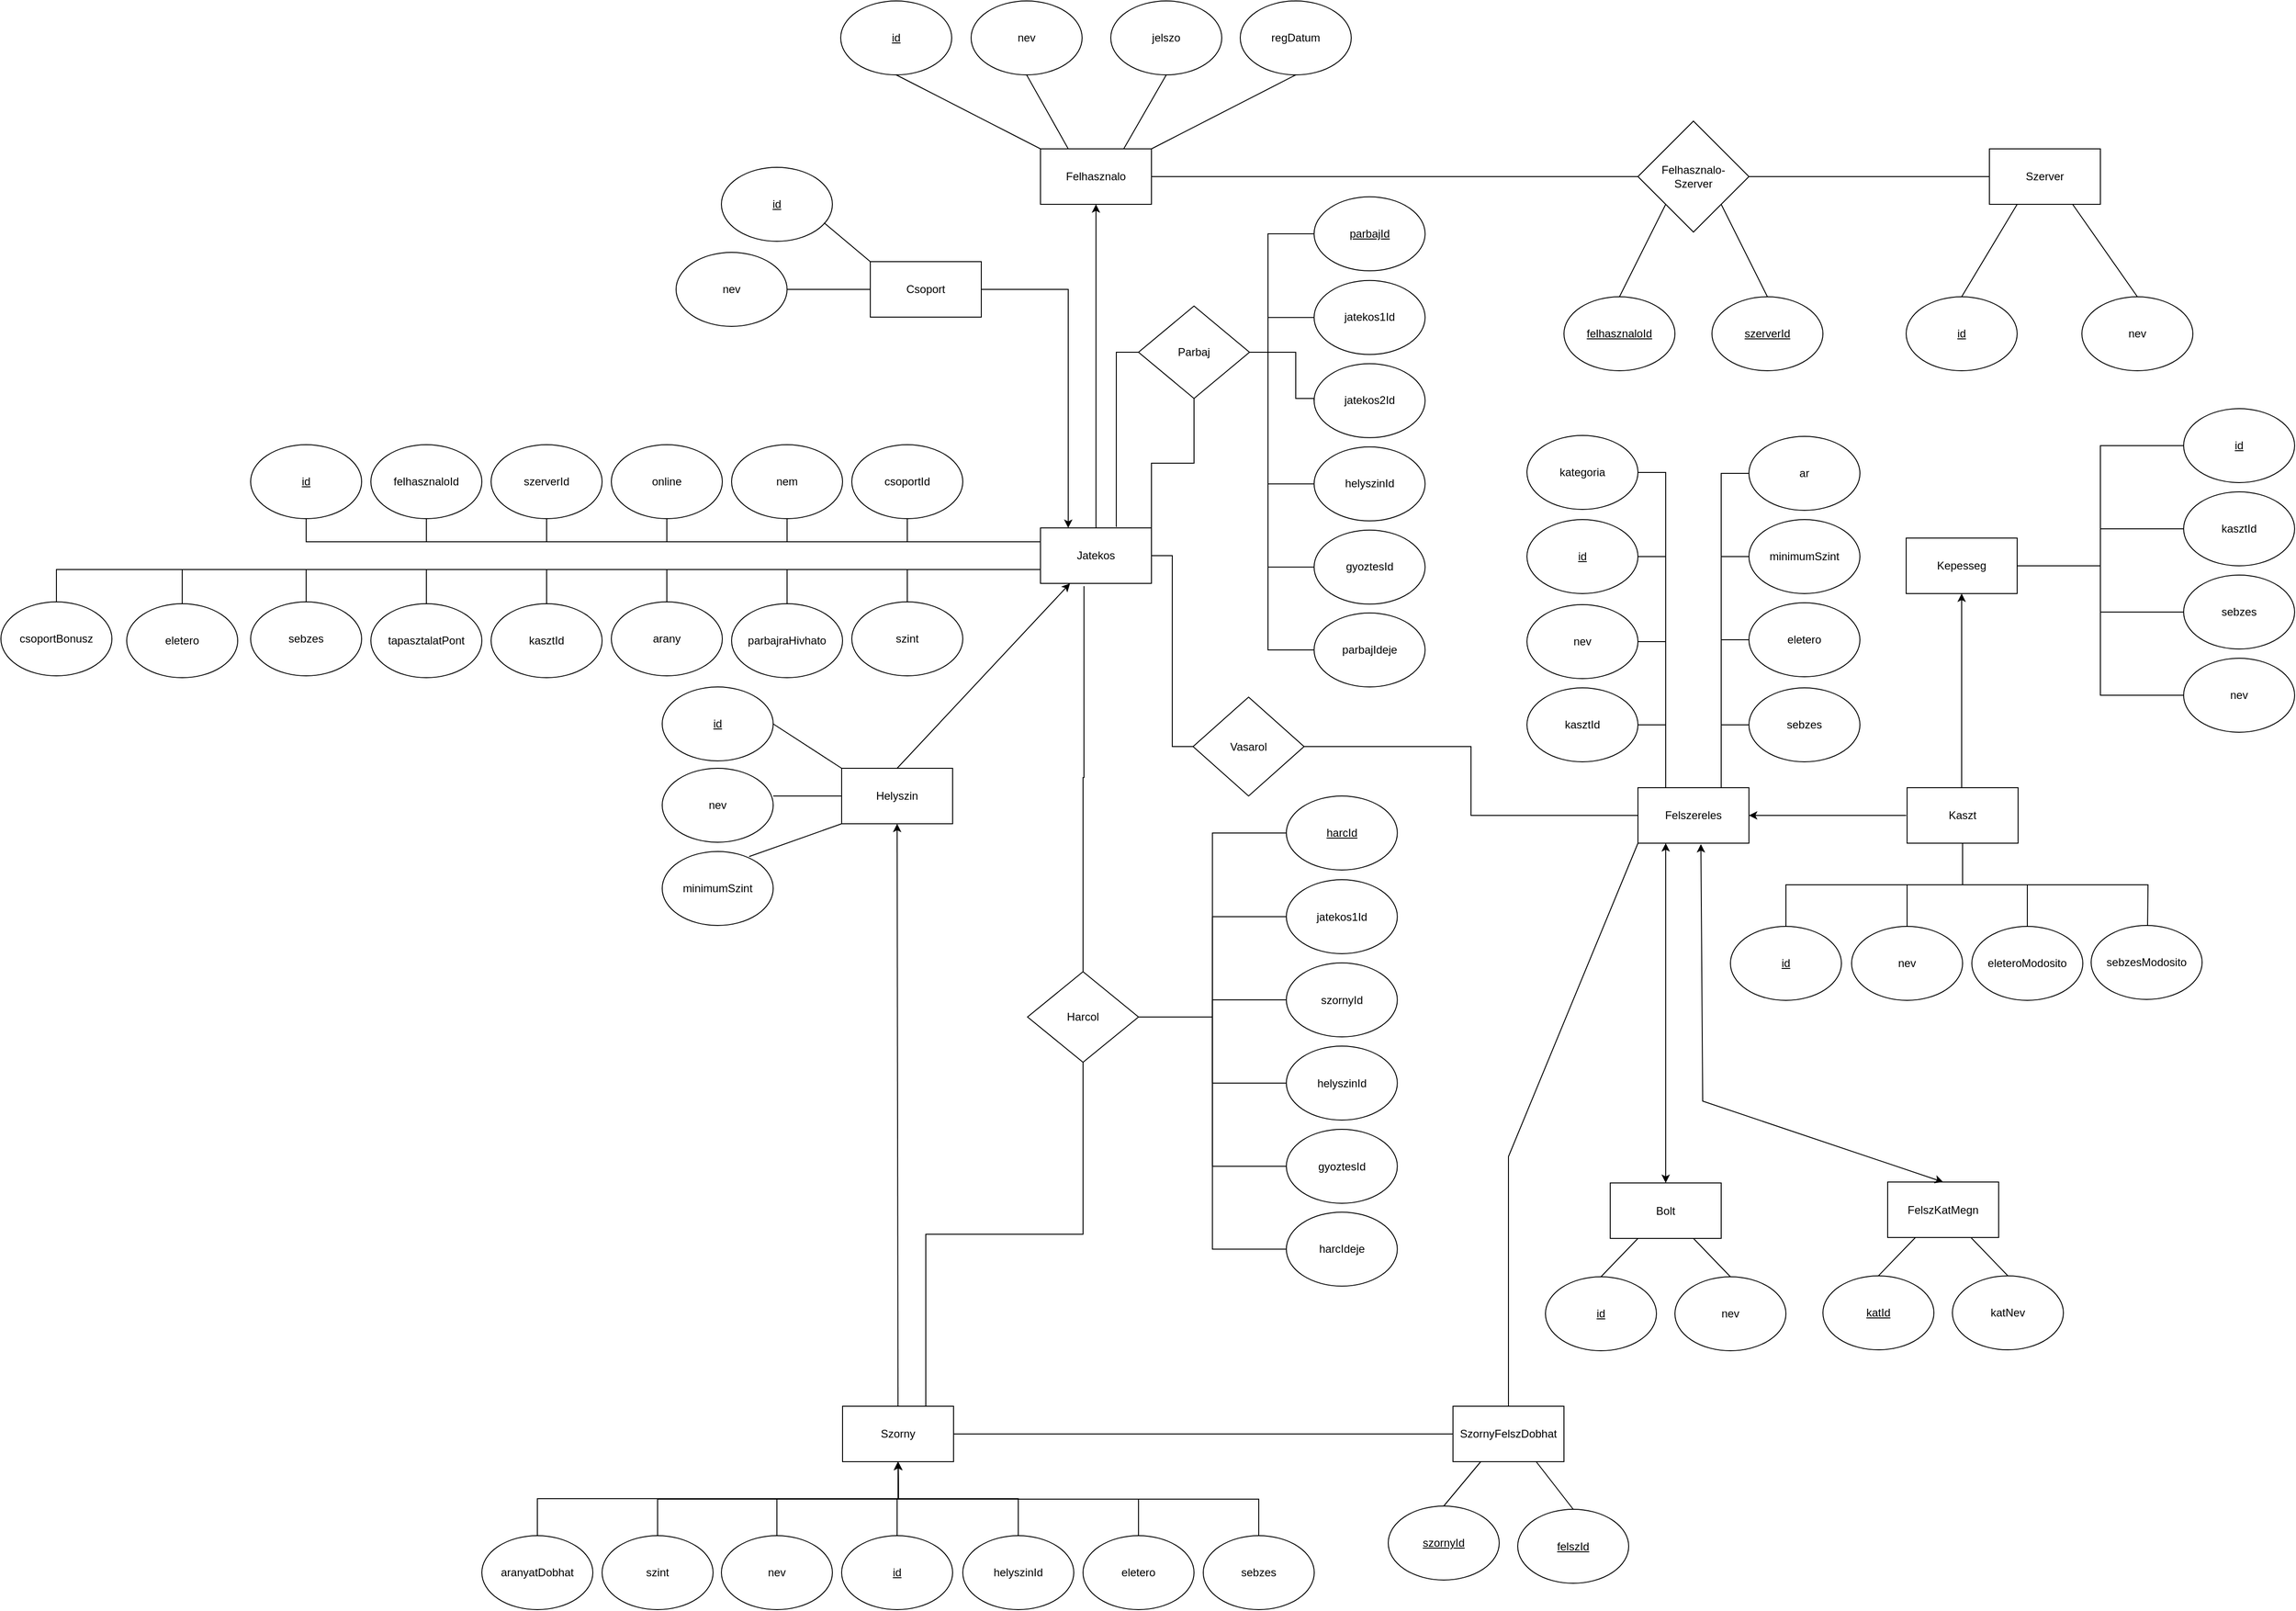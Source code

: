 <mxfile version="24.2.5" type="device">
  <diagram name="1 oldal" id="3yaUBCSGOGVVXzowlbsu">
    <mxGraphModel dx="2587" dy="820" grid="1" gridSize="10" guides="1" tooltips="1" connect="1" arrows="1" fold="1" page="1" pageScale="1" pageWidth="1169" pageHeight="1654" math="0" shadow="0">
      <root>
        <mxCell id="0" />
        <mxCell id="1" parent="0" />
        <mxCell id="d9idjgLGeZkNx8XCs1Kq-3" value="Felhasznalo" style="rounded=0;whiteSpace=wrap;html=1;" parent="1" vertex="1">
          <mxGeometry x="284" y="170" width="120" height="60" as="geometry" />
        </mxCell>
        <mxCell id="d9idjgLGeZkNx8XCs1Kq-4" value="nev" style="ellipse;whiteSpace=wrap;html=1;" parent="1" vertex="1">
          <mxGeometry x="209" y="10" width="120" height="80" as="geometry" />
        </mxCell>
        <mxCell id="d9idjgLGeZkNx8XCs1Kq-5" value="&lt;u&gt;id&lt;/u&gt;" style="ellipse;whiteSpace=wrap;html=1;" parent="1" vertex="1">
          <mxGeometry x="68" y="10" width="120" height="80" as="geometry" />
        </mxCell>
        <mxCell id="d9idjgLGeZkNx8XCs1Kq-6" value="jelszo" style="ellipse;whiteSpace=wrap;html=1;" parent="1" vertex="1">
          <mxGeometry x="360" y="10" width="120" height="80" as="geometry" />
        </mxCell>
        <mxCell id="d9idjgLGeZkNx8XCs1Kq-7" value="" style="endArrow=none;html=1;rounded=0;exitX=0.5;exitY=1;exitDx=0;exitDy=0;entryX=0;entryY=0;entryDx=0;entryDy=0;" parent="1" source="d9idjgLGeZkNx8XCs1Kq-5" target="d9idjgLGeZkNx8XCs1Kq-3" edge="1">
          <mxGeometry width="50" height="50" relative="1" as="geometry">
            <mxPoint x="250" y="530" as="sourcePoint" />
            <mxPoint x="244" y="170" as="targetPoint" />
          </mxGeometry>
        </mxCell>
        <mxCell id="d9idjgLGeZkNx8XCs1Kq-8" value="" style="endArrow=none;html=1;rounded=0;entryX=0.25;entryY=0;entryDx=0;entryDy=0;exitX=0.5;exitY=1;exitDx=0;exitDy=0;" parent="1" source="d9idjgLGeZkNx8XCs1Kq-4" target="d9idjgLGeZkNx8XCs1Kq-3" edge="1">
          <mxGeometry width="50" height="50" relative="1" as="geometry">
            <mxPoint x="300" y="620" as="sourcePoint" />
            <mxPoint x="304" y="170" as="targetPoint" />
          </mxGeometry>
        </mxCell>
        <mxCell id="d9idjgLGeZkNx8XCs1Kq-12" value="Szerver" style="rounded=0;whiteSpace=wrap;html=1;" parent="1" vertex="1">
          <mxGeometry x="1310" y="170" width="120" height="60" as="geometry" />
        </mxCell>
        <mxCell id="d9idjgLGeZkNx8XCs1Kq-13" value="&lt;u&gt;id&lt;/u&gt;" style="ellipse;whiteSpace=wrap;html=1;" parent="1" vertex="1">
          <mxGeometry x="1220" y="330" width="120" height="80" as="geometry" />
        </mxCell>
        <mxCell id="d9idjgLGeZkNx8XCs1Kq-14" value="" style="endArrow=none;html=1;rounded=0;entryX=0.25;entryY=1;entryDx=0;entryDy=0;exitX=0.5;exitY=0;exitDx=0;exitDy=0;" parent="1" source="d9idjgLGeZkNx8XCs1Kq-13" target="d9idjgLGeZkNx8XCs1Kq-12" edge="1">
          <mxGeometry width="50" height="50" relative="1" as="geometry">
            <mxPoint x="1210" y="410.0" as="sourcePoint" />
            <mxPoint x="1294" y="340" as="targetPoint" />
          </mxGeometry>
        </mxCell>
        <mxCell id="d9idjgLGeZkNx8XCs1Kq-15" value="nev" style="ellipse;whiteSpace=wrap;html=1;" parent="1" vertex="1">
          <mxGeometry x="1410" y="330" width="120" height="80" as="geometry" />
        </mxCell>
        <mxCell id="d9idjgLGeZkNx8XCs1Kq-16" value="" style="endArrow=none;html=1;rounded=0;entryX=0.75;entryY=1;entryDx=0;entryDy=0;exitX=0.5;exitY=0;exitDx=0;exitDy=0;" parent="1" source="d9idjgLGeZkNx8XCs1Kq-15" target="d9idjgLGeZkNx8XCs1Kq-12" edge="1">
          <mxGeometry width="50" height="50" relative="1" as="geometry">
            <mxPoint x="1316" y="630" as="sourcePoint" />
            <mxPoint x="1350" y="340" as="targetPoint" />
          </mxGeometry>
        </mxCell>
        <mxCell id="d9idjgLGeZkNx8XCs1Kq-18" value="Felhasznalo-&lt;br&gt;Szerver" style="rhombus;whiteSpace=wrap;html=1;" parent="1" vertex="1">
          <mxGeometry x="930" y="140" width="120" height="120" as="geometry" />
        </mxCell>
        <mxCell id="d9idjgLGeZkNx8XCs1Kq-19" value="&lt;u&gt;felhasznaloId&lt;/u&gt;" style="ellipse;whiteSpace=wrap;html=1;" parent="1" vertex="1">
          <mxGeometry x="850" y="330" width="120" height="80" as="geometry" />
        </mxCell>
        <mxCell id="d9idjgLGeZkNx8XCs1Kq-20" value="&lt;u&gt;szerverId&lt;/u&gt;" style="ellipse;whiteSpace=wrap;html=1;" parent="1" vertex="1">
          <mxGeometry x="1010" y="330" width="120" height="80" as="geometry" />
        </mxCell>
        <mxCell id="d9idjgLGeZkNx8XCs1Kq-21" value="" style="endArrow=none;html=1;rounded=0;entryX=0.5;entryY=0;entryDx=0;entryDy=0;exitX=0;exitY=1;exitDx=0;exitDy=0;" parent="1" source="d9idjgLGeZkNx8XCs1Kq-18" target="d9idjgLGeZkNx8XCs1Kq-19" edge="1">
          <mxGeometry width="50" height="50" relative="1" as="geometry">
            <mxPoint x="650" y="430" as="sourcePoint" />
            <mxPoint x="564" y="360" as="targetPoint" />
          </mxGeometry>
        </mxCell>
        <mxCell id="d9idjgLGeZkNx8XCs1Kq-22" value="" style="endArrow=none;html=1;rounded=0;entryX=1;entryY=1;entryDx=0;entryDy=0;exitX=0.5;exitY=0;exitDx=0;exitDy=0;" parent="1" source="d9idjgLGeZkNx8XCs1Kq-20" target="d9idjgLGeZkNx8XCs1Kq-18" edge="1">
          <mxGeometry width="50" height="50" relative="1" as="geometry">
            <mxPoint x="660" y="440" as="sourcePoint" />
            <mxPoint x="574" y="370" as="targetPoint" />
          </mxGeometry>
        </mxCell>
        <mxCell id="d9idjgLGeZkNx8XCs1Kq-24" value="" style="endArrow=none;html=1;rounded=0;exitX=1;exitY=0.5;exitDx=0;exitDy=0;entryX=0;entryY=0.5;entryDx=0;entryDy=0;" parent="1" source="d9idjgLGeZkNx8XCs1Kq-3" target="d9idjgLGeZkNx8XCs1Kq-18" edge="1">
          <mxGeometry width="50" height="50" relative="1" as="geometry">
            <mxPoint x="460" y="320" as="sourcePoint" />
            <mxPoint x="510" y="270" as="targetPoint" />
          </mxGeometry>
        </mxCell>
        <mxCell id="d9idjgLGeZkNx8XCs1Kq-28" value="" style="endArrow=none;html=1;rounded=0;exitX=1;exitY=0.5;exitDx=0;exitDy=0;entryX=0;entryY=0.5;entryDx=0;entryDy=0;" parent="1" source="d9idjgLGeZkNx8XCs1Kq-18" target="d9idjgLGeZkNx8XCs1Kq-12" edge="1">
          <mxGeometry width="50" height="50" relative="1" as="geometry">
            <mxPoint x="1080" y="290" as="sourcePoint" />
            <mxPoint x="1130" y="240" as="targetPoint" />
          </mxGeometry>
        </mxCell>
        <mxCell id="d9idjgLGeZkNx8XCs1Kq-34" value="" style="edgeStyle=orthogonalEdgeStyle;rounded=0;orthogonalLoop=1;jettySize=auto;html=1;entryX=0.5;entryY=1;entryDx=0;entryDy=0;" parent="1" source="d9idjgLGeZkNx8XCs1Kq-29" target="d9idjgLGeZkNx8XCs1Kq-3" edge="1">
          <mxGeometry relative="1" as="geometry">
            <mxPoint x="420" y="550" as="targetPoint" />
          </mxGeometry>
        </mxCell>
        <mxCell id="1mJTOALeoTQ1OMjtF4g4-31" style="edgeStyle=orthogonalEdgeStyle;rounded=0;orthogonalLoop=1;jettySize=auto;html=1;exitX=0;exitY=0.75;exitDx=0;exitDy=0;entryX=0.5;entryY=0;entryDx=0;entryDy=0;endArrow=none;endFill=0;" parent="1" source="d9idjgLGeZkNx8XCs1Kq-29" target="d9idjgLGeZkNx8XCs1Kq-46" edge="1">
          <mxGeometry relative="1" as="geometry" />
        </mxCell>
        <mxCell id="1mJTOALeoTQ1OMjtF4g4-32" style="edgeStyle=orthogonalEdgeStyle;rounded=0;orthogonalLoop=1;jettySize=auto;html=1;exitX=0;exitY=0.25;exitDx=0;exitDy=0;entryX=0.5;entryY=1;entryDx=0;entryDy=0;endArrow=none;endFill=0;" parent="1" source="d9idjgLGeZkNx8XCs1Kq-29" target="d9idjgLGeZkNx8XCs1Kq-42" edge="1">
          <mxGeometry relative="1" as="geometry" />
        </mxCell>
        <mxCell id="1mJTOALeoTQ1OMjtF4g4-33" style="edgeStyle=orthogonalEdgeStyle;rounded=0;orthogonalLoop=1;jettySize=auto;html=1;exitX=0;exitY=0.75;exitDx=0;exitDy=0;entryX=0.5;entryY=0;entryDx=0;entryDy=0;endArrow=none;endFill=0;" parent="1" source="d9idjgLGeZkNx8XCs1Kq-29" target="d9idjgLGeZkNx8XCs1Kq-48" edge="1">
          <mxGeometry relative="1" as="geometry" />
        </mxCell>
        <mxCell id="1mJTOALeoTQ1OMjtF4g4-34" style="edgeStyle=orthogonalEdgeStyle;rounded=0;orthogonalLoop=1;jettySize=auto;html=1;exitX=0;exitY=0.75;exitDx=0;exitDy=0;entryX=0.5;entryY=0;entryDx=0;entryDy=0;endArrow=none;endFill=0;" parent="1" source="d9idjgLGeZkNx8XCs1Kq-29" target="d9idjgLGeZkNx8XCs1Kq-55" edge="1">
          <mxGeometry relative="1" as="geometry" />
        </mxCell>
        <mxCell id="1mJTOALeoTQ1OMjtF4g4-35" style="edgeStyle=orthogonalEdgeStyle;rounded=0;orthogonalLoop=1;jettySize=auto;html=1;exitX=0;exitY=0.75;exitDx=0;exitDy=0;entryX=0.5;entryY=0;entryDx=0;entryDy=0;endArrow=none;endFill=0;" parent="1" source="d9idjgLGeZkNx8XCs1Kq-29" target="d9idjgLGeZkNx8XCs1Kq-59" edge="1">
          <mxGeometry relative="1" as="geometry" />
        </mxCell>
        <mxCell id="1mJTOALeoTQ1OMjtF4g4-36" style="edgeStyle=orthogonalEdgeStyle;rounded=0;orthogonalLoop=1;jettySize=auto;html=1;exitX=0;exitY=0.75;exitDx=0;exitDy=0;entryX=0.5;entryY=0;entryDx=0;entryDy=0;endArrow=none;endFill=0;" parent="1" source="d9idjgLGeZkNx8XCs1Kq-29" target="d9idjgLGeZkNx8XCs1Kq-44" edge="1">
          <mxGeometry relative="1" as="geometry" />
        </mxCell>
        <mxCell id="1mJTOALeoTQ1OMjtF4g4-37" style="edgeStyle=orthogonalEdgeStyle;rounded=0;orthogonalLoop=1;jettySize=auto;html=1;exitX=0;exitY=0.75;exitDx=0;exitDy=0;entryX=0.5;entryY=0;entryDx=0;entryDy=0;endArrow=none;endFill=0;" parent="1" source="d9idjgLGeZkNx8XCs1Kq-29" target="d9idjgLGeZkNx8XCs1Kq-52" edge="1">
          <mxGeometry relative="1" as="geometry" />
        </mxCell>
        <mxCell id="1mJTOALeoTQ1OMjtF4g4-38" style="edgeStyle=orthogonalEdgeStyle;rounded=0;orthogonalLoop=1;jettySize=auto;html=1;exitX=0;exitY=0.75;exitDx=0;exitDy=0;entryX=0.5;entryY=0;entryDx=0;entryDy=0;endArrow=none;endFill=0;" parent="1" source="d9idjgLGeZkNx8XCs1Kq-29" target="d9idjgLGeZkNx8XCs1Kq-50" edge="1">
          <mxGeometry relative="1" as="geometry" />
        </mxCell>
        <mxCell id="1mJTOALeoTQ1OMjtF4g4-39" style="edgeStyle=orthogonalEdgeStyle;rounded=0;orthogonalLoop=1;jettySize=auto;html=1;exitX=0;exitY=0.25;exitDx=0;exitDy=0;entryX=0.5;entryY=1;entryDx=0;entryDy=0;endArrow=none;endFill=0;" parent="1" source="d9idjgLGeZkNx8XCs1Kq-29" target="d9idjgLGeZkNx8XCs1Kq-57" edge="1">
          <mxGeometry relative="1" as="geometry" />
        </mxCell>
        <mxCell id="1mJTOALeoTQ1OMjtF4g4-40" style="edgeStyle=orthogonalEdgeStyle;rounded=0;orthogonalLoop=1;jettySize=auto;html=1;exitX=0;exitY=0.25;exitDx=0;exitDy=0;entryX=0.5;entryY=1;entryDx=0;entryDy=0;endArrow=none;endFill=0;" parent="1" source="d9idjgLGeZkNx8XCs1Kq-29" target="d9idjgLGeZkNx8XCs1Kq-61" edge="1">
          <mxGeometry relative="1" as="geometry" />
        </mxCell>
        <mxCell id="1mJTOALeoTQ1OMjtF4g4-41" style="edgeStyle=orthogonalEdgeStyle;rounded=0;orthogonalLoop=1;jettySize=auto;html=1;exitX=0;exitY=0.25;exitDx=0;exitDy=0;entryX=0.5;entryY=1;entryDx=0;entryDy=0;endArrow=none;endFill=0;" parent="1" source="d9idjgLGeZkNx8XCs1Kq-29" target="d9idjgLGeZkNx8XCs1Kq-30" edge="1">
          <mxGeometry relative="1" as="geometry" />
        </mxCell>
        <mxCell id="1mJTOALeoTQ1OMjtF4g4-42" style="edgeStyle=orthogonalEdgeStyle;rounded=0;orthogonalLoop=1;jettySize=auto;html=1;exitX=0;exitY=0.25;exitDx=0;exitDy=0;entryX=0.5;entryY=1;entryDx=0;entryDy=0;endArrow=none;endFill=0;" parent="1" source="d9idjgLGeZkNx8XCs1Kq-29" target="d9idjgLGeZkNx8XCs1Kq-31" edge="1">
          <mxGeometry relative="1" as="geometry" />
        </mxCell>
        <mxCell id="1mJTOALeoTQ1OMjtF4g4-43" style="edgeStyle=orthogonalEdgeStyle;rounded=0;orthogonalLoop=1;jettySize=auto;html=1;exitX=0;exitY=0.25;exitDx=0;exitDy=0;entryX=0.5;entryY=1;entryDx=0;entryDy=0;endArrow=none;endFill=0;" parent="1" source="d9idjgLGeZkNx8XCs1Kq-29" target="d9idjgLGeZkNx8XCs1Kq-40" edge="1">
          <mxGeometry relative="1" as="geometry" />
        </mxCell>
        <mxCell id="d9idjgLGeZkNx8XCs1Kq-29" value="Jatekos" style="rounded=0;whiteSpace=wrap;html=1;" parent="1" vertex="1">
          <mxGeometry x="284" y="580" width="120" height="60" as="geometry" />
        </mxCell>
        <mxCell id="d9idjgLGeZkNx8XCs1Kq-30" value="szerverId" style="ellipse;whiteSpace=wrap;html=1;" parent="1" vertex="1">
          <mxGeometry x="-310" y="490" width="120" height="80" as="geometry" />
        </mxCell>
        <mxCell id="d9idjgLGeZkNx8XCs1Kq-31" value="felhasznaloId" style="ellipse;whiteSpace=wrap;html=1;" parent="1" vertex="1">
          <mxGeometry x="-440" y="490" width="120" height="80" as="geometry" />
        </mxCell>
        <mxCell id="d9idjgLGeZkNx8XCs1Kq-37" value="" style="endArrow=none;html=1;rounded=0;exitX=0.75;exitY=0;exitDx=0;exitDy=0;entryX=0.5;entryY=1;entryDx=0;entryDy=0;" parent="1" source="d9idjgLGeZkNx8XCs1Kq-3" target="d9idjgLGeZkNx8XCs1Kq-6" edge="1">
          <mxGeometry width="50" height="50" relative="1" as="geometry">
            <mxPoint x="470" y="290" as="sourcePoint" />
            <mxPoint x="520" y="240" as="targetPoint" />
          </mxGeometry>
        </mxCell>
        <mxCell id="d9idjgLGeZkNx8XCs1Kq-40" value="&lt;u&gt;id&lt;/u&gt;" style="ellipse;whiteSpace=wrap;html=1;" parent="1" vertex="1">
          <mxGeometry x="-570" y="490" width="120" height="80" as="geometry" />
        </mxCell>
        <mxCell id="d9idjgLGeZkNx8XCs1Kq-42" value="nem" style="ellipse;whiteSpace=wrap;html=1;" parent="1" vertex="1">
          <mxGeometry x="-50" y="490" width="120" height="80" as="geometry" />
        </mxCell>
        <mxCell id="d9idjgLGeZkNx8XCs1Kq-44" value="kasztId" style="ellipse;whiteSpace=wrap;html=1;" parent="1" vertex="1">
          <mxGeometry x="-310" y="662" width="120" height="80" as="geometry" />
        </mxCell>
        <mxCell id="d9idjgLGeZkNx8XCs1Kq-46" value="tapasztalatPont" style="ellipse;whiteSpace=wrap;html=1;" parent="1" vertex="1">
          <mxGeometry x="-440" y="662" width="120" height="80" as="geometry" />
        </mxCell>
        <mxCell id="d9idjgLGeZkNx8XCs1Kq-48" value="szint" style="ellipse;whiteSpace=wrap;html=1;" parent="1" vertex="1">
          <mxGeometry x="80" y="660" width="120" height="80" as="geometry" />
        </mxCell>
        <mxCell id="d9idjgLGeZkNx8XCs1Kq-50" value="eletero" style="ellipse;whiteSpace=wrap;html=1;" parent="1" vertex="1">
          <mxGeometry x="-704" y="662" width="120" height="80" as="geometry" />
        </mxCell>
        <mxCell id="d9idjgLGeZkNx8XCs1Kq-52" value="sebzes" style="ellipse;whiteSpace=wrap;html=1;" parent="1" vertex="1">
          <mxGeometry x="-570" y="660" width="120" height="80" as="geometry" />
        </mxCell>
        <mxCell id="d9idjgLGeZkNx8XCs1Kq-55" value="parbajraHivhato" style="ellipse;whiteSpace=wrap;html=1;" parent="1" vertex="1">
          <mxGeometry x="-50" y="662" width="120" height="80" as="geometry" />
        </mxCell>
        <mxCell id="d9idjgLGeZkNx8XCs1Kq-57" value="csoportId" style="ellipse;whiteSpace=wrap;html=1;" parent="1" vertex="1">
          <mxGeometry x="80" y="490" width="120" height="80" as="geometry" />
        </mxCell>
        <mxCell id="d9idjgLGeZkNx8XCs1Kq-59" value="arany" style="ellipse;whiteSpace=wrap;html=1;" parent="1" vertex="1">
          <mxGeometry x="-180" y="660" width="120" height="80" as="geometry" />
        </mxCell>
        <mxCell id="d9idjgLGeZkNx8XCs1Kq-61" value="online" style="ellipse;whiteSpace=wrap;html=1;" parent="1" vertex="1">
          <mxGeometry x="-180" y="490" width="120" height="80" as="geometry" />
        </mxCell>
        <mxCell id="1mJTOALeoTQ1OMjtF4g4-19" style="edgeStyle=orthogonalEdgeStyle;rounded=0;orthogonalLoop=1;jettySize=auto;html=1;exitX=1;exitY=0.5;exitDx=0;exitDy=0;entryX=0;entryY=0.5;entryDx=0;entryDy=0;endArrow=none;endFill=0;" parent="1" source="d9idjgLGeZkNx8XCs1Kq-63" target="d9idjgLGeZkNx8XCs1Kq-64" edge="1">
          <mxGeometry relative="1" as="geometry" />
        </mxCell>
        <mxCell id="1mJTOALeoTQ1OMjtF4g4-20" style="edgeStyle=orthogonalEdgeStyle;rounded=0;orthogonalLoop=1;jettySize=auto;html=1;exitX=1;exitY=0.5;exitDx=0;exitDy=0;entryX=0;entryY=0.5;entryDx=0;entryDy=0;endArrow=none;endFill=0;" parent="1" source="d9idjgLGeZkNx8XCs1Kq-63" target="d9idjgLGeZkNx8XCs1Kq-70" edge="1">
          <mxGeometry relative="1" as="geometry" />
        </mxCell>
        <mxCell id="1mJTOALeoTQ1OMjtF4g4-21" style="edgeStyle=orthogonalEdgeStyle;rounded=0;orthogonalLoop=1;jettySize=auto;html=1;exitX=1;exitY=0.5;exitDx=0;exitDy=0;entryX=0;entryY=0.5;entryDx=0;entryDy=0;endArrow=none;endFill=0;" parent="1" source="d9idjgLGeZkNx8XCs1Kq-63" target="d9idjgLGeZkNx8XCs1Kq-68" edge="1">
          <mxGeometry relative="1" as="geometry" />
        </mxCell>
        <mxCell id="1mJTOALeoTQ1OMjtF4g4-22" style="edgeStyle=orthogonalEdgeStyle;rounded=0;orthogonalLoop=1;jettySize=auto;html=1;exitX=1;exitY=0.5;exitDx=0;exitDy=0;entryX=0;entryY=0.5;entryDx=0;entryDy=0;endArrow=none;endFill=0;" parent="1" source="d9idjgLGeZkNx8XCs1Kq-63" target="d9idjgLGeZkNx8XCs1Kq-66" edge="1">
          <mxGeometry relative="1" as="geometry" />
        </mxCell>
        <mxCell id="d9idjgLGeZkNx8XCs1Kq-63" value="Kepesseg" style="rounded=0;whiteSpace=wrap;html=1;" parent="1" vertex="1">
          <mxGeometry x="1220" y="591" width="120" height="60" as="geometry" />
        </mxCell>
        <mxCell id="d9idjgLGeZkNx8XCs1Kq-64" value="&lt;u&gt;id&lt;/u&gt;" style="ellipse;whiteSpace=wrap;html=1;" parent="1" vertex="1">
          <mxGeometry x="1520" y="451" width="120" height="80" as="geometry" />
        </mxCell>
        <mxCell id="d9idjgLGeZkNx8XCs1Kq-66" value="nev" style="ellipse;whiteSpace=wrap;html=1;" parent="1" vertex="1">
          <mxGeometry x="1520" y="721" width="120" height="80" as="geometry" />
        </mxCell>
        <mxCell id="d9idjgLGeZkNx8XCs1Kq-68" value="sebzes" style="ellipse;whiteSpace=wrap;html=1;" parent="1" vertex="1">
          <mxGeometry x="1520" y="631" width="120" height="80" as="geometry" />
        </mxCell>
        <mxCell id="d9idjgLGeZkNx8XCs1Kq-70" value="kasztId" style="ellipse;whiteSpace=wrap;html=1;" parent="1" vertex="1">
          <mxGeometry x="1520" y="541" width="120" height="80" as="geometry" />
        </mxCell>
        <mxCell id="1mJTOALeoTQ1OMjtF4g4-23" style="edgeStyle=orthogonalEdgeStyle;rounded=0;orthogonalLoop=1;jettySize=auto;html=1;exitX=0.75;exitY=0;exitDx=0;exitDy=0;entryX=0;entryY=0.5;entryDx=0;entryDy=0;endArrow=none;endFill=0;" parent="1" source="d9idjgLGeZkNx8XCs1Kq-83" target="d9idjgLGeZkNx8XCs1Kq-90" edge="1">
          <mxGeometry relative="1" as="geometry" />
        </mxCell>
        <mxCell id="1mJTOALeoTQ1OMjtF4g4-24" style="edgeStyle=orthogonalEdgeStyle;rounded=0;orthogonalLoop=1;jettySize=auto;html=1;exitX=0.75;exitY=0;exitDx=0;exitDy=0;entryX=0;entryY=0.5;entryDx=0;entryDy=0;endArrow=none;endFill=0;" parent="1" source="d9idjgLGeZkNx8XCs1Kq-83" target="d9idjgLGeZkNx8XCs1Kq-92" edge="1">
          <mxGeometry relative="1" as="geometry" />
        </mxCell>
        <mxCell id="1mJTOALeoTQ1OMjtF4g4-25" style="edgeStyle=orthogonalEdgeStyle;rounded=0;orthogonalLoop=1;jettySize=auto;html=1;exitX=0.75;exitY=0;exitDx=0;exitDy=0;entryX=0;entryY=0.5;entryDx=0;entryDy=0;endArrow=none;endFill=0;" parent="1" source="d9idjgLGeZkNx8XCs1Kq-83" target="d9idjgLGeZkNx8XCs1Kq-94" edge="1">
          <mxGeometry relative="1" as="geometry" />
        </mxCell>
        <mxCell id="1mJTOALeoTQ1OMjtF4g4-26" style="edgeStyle=orthogonalEdgeStyle;rounded=0;orthogonalLoop=1;jettySize=auto;html=1;exitX=0.75;exitY=0;exitDx=0;exitDy=0;entryX=0;entryY=0.5;entryDx=0;entryDy=0;endArrow=none;endFill=0;" parent="1" source="d9idjgLGeZkNx8XCs1Kq-83" target="d9idjgLGeZkNx8XCs1Kq-96" edge="1">
          <mxGeometry relative="1" as="geometry" />
        </mxCell>
        <mxCell id="d9idjgLGeZkNx8XCs1Kq-83" value="Felszereles" style="rounded=0;whiteSpace=wrap;html=1;" parent="1" vertex="1">
          <mxGeometry x="930" y="861" width="120" height="60" as="geometry" />
        </mxCell>
        <mxCell id="1mJTOALeoTQ1OMjtF4g4-10" style="edgeStyle=orthogonalEdgeStyle;rounded=0;orthogonalLoop=1;jettySize=auto;html=1;exitX=1;exitY=0.5;exitDx=0;exitDy=0;entryX=0.25;entryY=0;entryDx=0;entryDy=0;endArrow=none;endFill=0;" parent="1" source="d9idjgLGeZkNx8XCs1Kq-84" target="d9idjgLGeZkNx8XCs1Kq-83" edge="1">
          <mxGeometry relative="1" as="geometry" />
        </mxCell>
        <mxCell id="d9idjgLGeZkNx8XCs1Kq-84" value="&lt;u&gt;id&lt;/u&gt;" style="ellipse;whiteSpace=wrap;html=1;" parent="1" vertex="1">
          <mxGeometry x="810" y="571" width="120" height="80" as="geometry" />
        </mxCell>
        <mxCell id="1mJTOALeoTQ1OMjtF4g4-11" style="edgeStyle=orthogonalEdgeStyle;rounded=0;orthogonalLoop=1;jettySize=auto;html=1;exitX=1;exitY=0.5;exitDx=0;exitDy=0;entryX=0.25;entryY=0;entryDx=0;entryDy=0;endArrow=none;endFill=0;" parent="1" source="d9idjgLGeZkNx8XCs1Kq-86" target="d9idjgLGeZkNx8XCs1Kq-83" edge="1">
          <mxGeometry relative="1" as="geometry" />
        </mxCell>
        <mxCell id="d9idjgLGeZkNx8XCs1Kq-86" value="nev" style="ellipse;whiteSpace=wrap;html=1;" parent="1" vertex="1">
          <mxGeometry x="810" y="663" width="120" height="80" as="geometry" />
        </mxCell>
        <mxCell id="1mJTOALeoTQ1OMjtF4g4-12" style="edgeStyle=orthogonalEdgeStyle;rounded=0;orthogonalLoop=1;jettySize=auto;html=1;exitX=1;exitY=0.5;exitDx=0;exitDy=0;entryX=0.25;entryY=0;entryDx=0;entryDy=0;endArrow=none;endFill=0;" parent="1" source="d9idjgLGeZkNx8XCs1Kq-88" target="d9idjgLGeZkNx8XCs1Kq-83" edge="1">
          <mxGeometry relative="1" as="geometry" />
        </mxCell>
        <mxCell id="d9idjgLGeZkNx8XCs1Kq-88" value="kasztId" style="ellipse;whiteSpace=wrap;html=1;" parent="1" vertex="1">
          <mxGeometry x="810" y="753" width="120" height="80" as="geometry" />
        </mxCell>
        <mxCell id="d9idjgLGeZkNx8XCs1Kq-90" value="sebzes" style="ellipse;whiteSpace=wrap;html=1;" parent="1" vertex="1">
          <mxGeometry x="1050" y="753" width="120" height="80" as="geometry" />
        </mxCell>
        <mxCell id="d9idjgLGeZkNx8XCs1Kq-92" value="eletero" style="ellipse;whiteSpace=wrap;html=1;" parent="1" vertex="1">
          <mxGeometry x="1050" y="661" width="120" height="80" as="geometry" />
        </mxCell>
        <mxCell id="d9idjgLGeZkNx8XCs1Kq-94" value="minimumSzint" style="ellipse;whiteSpace=wrap;html=1;" parent="1" vertex="1">
          <mxGeometry x="1050" y="571" width="120" height="80" as="geometry" />
        </mxCell>
        <mxCell id="d9idjgLGeZkNx8XCs1Kq-96" value="ar" style="ellipse;whiteSpace=wrap;html=1;" parent="1" vertex="1">
          <mxGeometry x="1050" y="481" width="120" height="80" as="geometry" />
        </mxCell>
        <mxCell id="1mJTOALeoTQ1OMjtF4g4-2" style="edgeStyle=orthogonalEdgeStyle;rounded=0;orthogonalLoop=1;jettySize=auto;html=1;exitX=0.75;exitY=0;exitDx=0;exitDy=0;entryX=0.5;entryY=1;entryDx=0;entryDy=0;endArrow=none;endFill=0;" parent="1" source="d9idjgLGeZkNx8XCs1Kq-98" target="1mJTOALeoTQ1OMjtF4g4-1" edge="1">
          <mxGeometry relative="1" as="geometry" />
        </mxCell>
        <mxCell id="d9idjgLGeZkNx8XCs1Kq-98" value="Szorny" style="rounded=0;whiteSpace=wrap;html=1;" parent="1" vertex="1">
          <mxGeometry x="70" y="1530" width="120" height="60" as="geometry" />
        </mxCell>
        <mxCell id="1mJTOALeoTQ1OMjtF4g4-49" style="edgeStyle=orthogonalEdgeStyle;rounded=0;orthogonalLoop=1;jettySize=auto;html=1;exitX=0.5;exitY=0;exitDx=0;exitDy=0;" parent="1" source="d9idjgLGeZkNx8XCs1Kq-99" edge="1">
          <mxGeometry relative="1" as="geometry">
            <mxPoint x="130" y="1590" as="targetPoint" />
          </mxGeometry>
        </mxCell>
        <mxCell id="d9idjgLGeZkNx8XCs1Kq-99" value="&lt;u&gt;id&lt;/u&gt;" style="ellipse;whiteSpace=wrap;html=1;" parent="1" vertex="1">
          <mxGeometry x="69" y="1670" width="120" height="80" as="geometry" />
        </mxCell>
        <mxCell id="1mJTOALeoTQ1OMjtF4g4-48" style="edgeStyle=orthogonalEdgeStyle;rounded=0;orthogonalLoop=1;jettySize=auto;html=1;exitX=0.5;exitY=0;exitDx=0;exitDy=0;entryX=0.5;entryY=1;entryDx=0;entryDy=0;" parent="1" source="d9idjgLGeZkNx8XCs1Kq-101" target="d9idjgLGeZkNx8XCs1Kq-98" edge="1">
          <mxGeometry relative="1" as="geometry" />
        </mxCell>
        <mxCell id="d9idjgLGeZkNx8XCs1Kq-101" value="nev" style="ellipse;whiteSpace=wrap;html=1;" parent="1" vertex="1">
          <mxGeometry x="-61" y="1670" width="120" height="80" as="geometry" />
        </mxCell>
        <mxCell id="1mJTOALeoTQ1OMjtF4g4-51" style="edgeStyle=orthogonalEdgeStyle;rounded=0;orthogonalLoop=1;jettySize=auto;html=1;exitX=0.5;exitY=0;exitDx=0;exitDy=0;" parent="1" source="d9idjgLGeZkNx8XCs1Kq-103" edge="1">
          <mxGeometry relative="1" as="geometry">
            <mxPoint x="130" y="1590" as="targetPoint" />
          </mxGeometry>
        </mxCell>
        <mxCell id="d9idjgLGeZkNx8XCs1Kq-103" value="eletero" style="ellipse;whiteSpace=wrap;html=1;" parent="1" vertex="1">
          <mxGeometry x="330" y="1670" width="120" height="80" as="geometry" />
        </mxCell>
        <mxCell id="1mJTOALeoTQ1OMjtF4g4-52" style="edgeStyle=orthogonalEdgeStyle;rounded=0;orthogonalLoop=1;jettySize=auto;html=1;exitX=0.5;exitY=0;exitDx=0;exitDy=0;" parent="1" source="d9idjgLGeZkNx8XCs1Kq-105" edge="1">
          <mxGeometry relative="1" as="geometry">
            <mxPoint x="130" y="1590" as="targetPoint" />
          </mxGeometry>
        </mxCell>
        <mxCell id="d9idjgLGeZkNx8XCs1Kq-105" value="sebzes" style="ellipse;whiteSpace=wrap;html=1;" parent="1" vertex="1">
          <mxGeometry x="460" y="1670" width="120" height="80" as="geometry" />
        </mxCell>
        <mxCell id="1mJTOALeoTQ1OMjtF4g4-47" style="edgeStyle=orthogonalEdgeStyle;rounded=0;orthogonalLoop=1;jettySize=auto;html=1;exitX=0.5;exitY=0;exitDx=0;exitDy=0;" parent="1" source="d9idjgLGeZkNx8XCs1Kq-107" edge="1">
          <mxGeometry relative="1" as="geometry">
            <mxPoint x="130" y="1590" as="targetPoint" />
          </mxGeometry>
        </mxCell>
        <mxCell id="d9idjgLGeZkNx8XCs1Kq-107" value="szint" style="ellipse;whiteSpace=wrap;html=1;" parent="1" vertex="1">
          <mxGeometry x="-190" y="1670" width="120" height="80" as="geometry" />
        </mxCell>
        <mxCell id="1mJTOALeoTQ1OMjtF4g4-46" style="edgeStyle=orthogonalEdgeStyle;rounded=0;orthogonalLoop=1;jettySize=auto;html=1;exitX=0.5;exitY=0;exitDx=0;exitDy=0;entryX=0.5;entryY=1;entryDx=0;entryDy=0;" parent="1" source="d9idjgLGeZkNx8XCs1Kq-109" target="d9idjgLGeZkNx8XCs1Kq-98" edge="1">
          <mxGeometry relative="1" as="geometry" />
        </mxCell>
        <mxCell id="d9idjgLGeZkNx8XCs1Kq-109" value="aranyatDobhat" style="ellipse;whiteSpace=wrap;html=1;" parent="1" vertex="1">
          <mxGeometry x="-320" y="1670" width="120" height="80" as="geometry" />
        </mxCell>
        <mxCell id="1mJTOALeoTQ1OMjtF4g4-50" style="edgeStyle=orthogonalEdgeStyle;rounded=0;orthogonalLoop=1;jettySize=auto;html=1;exitX=0.5;exitY=0;exitDx=0;exitDy=0;entryX=0.5;entryY=1;entryDx=0;entryDy=0;" parent="1" source="d9idjgLGeZkNx8XCs1Kq-111" target="d9idjgLGeZkNx8XCs1Kq-98" edge="1">
          <mxGeometry relative="1" as="geometry" />
        </mxCell>
        <mxCell id="d9idjgLGeZkNx8XCs1Kq-111" value="helyszinId" style="ellipse;whiteSpace=wrap;html=1;" parent="1" vertex="1">
          <mxGeometry x="200" y="1670" width="120" height="80" as="geometry" />
        </mxCell>
        <mxCell id="d9idjgLGeZkNx8XCs1Kq-113" value="Helyszin" style="rounded=0;whiteSpace=wrap;html=1;" parent="1" vertex="1">
          <mxGeometry x="69" y="840" width="120" height="60" as="geometry" />
        </mxCell>
        <mxCell id="d9idjgLGeZkNx8XCs1Kq-114" value="&lt;u&gt;id&lt;/u&gt;" style="ellipse;whiteSpace=wrap;html=1;" parent="1" vertex="1">
          <mxGeometry x="-125" y="752" width="120" height="80" as="geometry" />
        </mxCell>
        <mxCell id="d9idjgLGeZkNx8XCs1Kq-115" value="" style="endArrow=none;html=1;rounded=0;entryX=0;entryY=0;entryDx=0;entryDy=0;exitX=1;exitY=0.5;exitDx=0;exitDy=0;" parent="1" source="d9idjgLGeZkNx8XCs1Kq-114" target="d9idjgLGeZkNx8XCs1Kq-113" edge="1">
          <mxGeometry width="50" height="50" relative="1" as="geometry">
            <mxPoint x="-131" y="1320.0" as="sourcePoint" />
            <mxPoint x="-47" y="1250" as="targetPoint" />
          </mxGeometry>
        </mxCell>
        <mxCell id="d9idjgLGeZkNx8XCs1Kq-116" value="nev" style="ellipse;whiteSpace=wrap;html=1;" parent="1" vertex="1">
          <mxGeometry x="-125" y="840" width="120" height="80" as="geometry" />
        </mxCell>
        <mxCell id="d9idjgLGeZkNx8XCs1Kq-117" value="" style="endArrow=none;html=1;rounded=0;exitX=1;exitY=0.375;exitDx=0;exitDy=0;entryX=0;entryY=0.5;entryDx=0;entryDy=0;exitPerimeter=0;" parent="1" source="d9idjgLGeZkNx8XCs1Kq-116" target="d9idjgLGeZkNx8XCs1Kq-113" edge="1">
          <mxGeometry width="50" height="50" relative="1" as="geometry">
            <mxPoint x="-25" y="1540" as="sourcePoint" />
            <mxPoint x="69" y="1190" as="targetPoint" />
          </mxGeometry>
        </mxCell>
        <mxCell id="d9idjgLGeZkNx8XCs1Kq-122" value="minimumSzint" style="ellipse;whiteSpace=wrap;html=1;" parent="1" vertex="1">
          <mxGeometry x="-125" y="930" width="120" height="80" as="geometry" />
        </mxCell>
        <mxCell id="d9idjgLGeZkNx8XCs1Kq-123" value="" style="endArrow=none;html=1;rounded=0;exitX=0.783;exitY=0.069;exitDx=0;exitDy=0;entryX=0;entryY=1;entryDx=0;entryDy=0;exitPerimeter=0;" parent="1" source="d9idjgLGeZkNx8XCs1Kq-122" target="d9idjgLGeZkNx8XCs1Kq-113" edge="1">
          <mxGeometry width="50" height="50" relative="1" as="geometry">
            <mxPoint x="964" y="1288.5" as="sourcePoint" />
            <mxPoint x="119" y="1150" as="targetPoint" />
          </mxGeometry>
        </mxCell>
        <mxCell id="1mJTOALeoTQ1OMjtF4g4-44" style="edgeStyle=orthogonalEdgeStyle;rounded=0;orthogonalLoop=1;jettySize=auto;html=1;exitX=1;exitY=0.5;exitDx=0;exitDy=0;entryX=0.25;entryY=0;entryDx=0;entryDy=0;" parent="1" source="d9idjgLGeZkNx8XCs1Kq-128" target="d9idjgLGeZkNx8XCs1Kq-29" edge="1">
          <mxGeometry relative="1" as="geometry" />
        </mxCell>
        <mxCell id="d9idjgLGeZkNx8XCs1Kq-128" value="Csoport" style="rounded=0;whiteSpace=wrap;html=1;" parent="1" vertex="1">
          <mxGeometry x="100" y="292" width="120" height="60" as="geometry" />
        </mxCell>
        <mxCell id="d9idjgLGeZkNx8XCs1Kq-129" value="&lt;u&gt;id&lt;/u&gt;" style="ellipse;whiteSpace=wrap;html=1;" parent="1" vertex="1">
          <mxGeometry x="-61" y="190" width="120" height="80" as="geometry" />
        </mxCell>
        <mxCell id="d9idjgLGeZkNx8XCs1Kq-130" value="" style="endArrow=none;html=1;rounded=0;entryX=0;entryY=0;entryDx=0;entryDy=0;" parent="1" target="d9idjgLGeZkNx8XCs1Kq-128" edge="1">
          <mxGeometry width="50" height="50" relative="1" as="geometry">
            <mxPoint x="50" y="250" as="sourcePoint" />
            <mxPoint x="3" y="532" as="targetPoint" />
          </mxGeometry>
        </mxCell>
        <mxCell id="d9idjgLGeZkNx8XCs1Kq-131" value="nev" style="ellipse;whiteSpace=wrap;html=1;" parent="1" vertex="1">
          <mxGeometry x="-110" y="282" width="120" height="80" as="geometry" />
        </mxCell>
        <mxCell id="d9idjgLGeZkNx8XCs1Kq-132" value="" style="endArrow=none;html=1;rounded=0;exitX=1;exitY=0.5;exitDx=0;exitDy=0;entryX=0;entryY=0.5;entryDx=0;entryDy=0;" parent="1" source="d9idjgLGeZkNx8XCs1Kq-131" target="d9idjgLGeZkNx8XCs1Kq-128" edge="1">
          <mxGeometry width="50" height="50" relative="1" as="geometry">
            <mxPoint x="25" y="822" as="sourcePoint" />
            <mxPoint x="119" y="472" as="targetPoint" />
          </mxGeometry>
        </mxCell>
        <mxCell id="tEglWy51DRQlFk6ylOx4-1" value="Bolt" style="rounded=0;whiteSpace=wrap;html=1;" parent="1" vertex="1">
          <mxGeometry x="900" y="1288.5" width="120" height="60" as="geometry" />
        </mxCell>
        <mxCell id="tEglWy51DRQlFk6ylOx4-2" value="&lt;u&gt;id&lt;/u&gt;" style="ellipse;whiteSpace=wrap;html=1;" parent="1" vertex="1">
          <mxGeometry x="830" y="1390" width="120" height="80" as="geometry" />
        </mxCell>
        <mxCell id="tEglWy51DRQlFk6ylOx4-3" value="" style="endArrow=none;html=1;rounded=0;entryX=0.25;entryY=1;entryDx=0;entryDy=0;exitX=0.5;exitY=0;exitDx=0;exitDy=0;" parent="1" source="tEglWy51DRQlFk6ylOx4-2" target="tEglWy51DRQlFk6ylOx4-1" edge="1">
          <mxGeometry width="50" height="50" relative="1" as="geometry">
            <mxPoint x="660" y="1495.5" as="sourcePoint" />
            <mxPoint x="744" y="1425.5" as="targetPoint" />
          </mxGeometry>
        </mxCell>
        <mxCell id="tEglWy51DRQlFk6ylOx4-4" value="nev" style="ellipse;whiteSpace=wrap;html=1;" parent="1" vertex="1">
          <mxGeometry x="970" y="1390" width="120" height="80" as="geometry" />
        </mxCell>
        <mxCell id="tEglWy51DRQlFk6ylOx4-5" value="" style="endArrow=none;html=1;rounded=0;exitX=0.5;exitY=0;exitDx=0;exitDy=0;entryX=0.75;entryY=1;entryDx=0;entryDy=0;" parent="1" source="tEglWy51DRQlFk6ylOx4-4" target="tEglWy51DRQlFk6ylOx4-1" edge="1">
          <mxGeometry width="50" height="50" relative="1" as="geometry">
            <mxPoint x="766" y="1715.5" as="sourcePoint" />
            <mxPoint x="860" y="1365.5" as="targetPoint" />
          </mxGeometry>
        </mxCell>
        <mxCell id="zrzBswJZ8jM26afDfYwO-5" value="" style="endArrow=classic;html=1;rounded=0;exitX=0.5;exitY=0;exitDx=0;exitDy=0;" parent="1" source="d9idjgLGeZkNx8XCs1Kq-113" target="d9idjgLGeZkNx8XCs1Kq-29" edge="1">
          <mxGeometry width="50" height="50" relative="1" as="geometry">
            <mxPoint x="130" y="1100" as="sourcePoint" />
            <mxPoint x="180" y="1050" as="targetPoint" />
          </mxGeometry>
        </mxCell>
        <mxCell id="zrzBswJZ8jM26afDfYwO-7" value="" style="endArrow=classic;html=1;rounded=0;" parent="1" target="d9idjgLGeZkNx8XCs1Kq-63" edge="1">
          <mxGeometry width="50" height="50" relative="1" as="geometry">
            <mxPoint x="1280" y="861" as="sourcePoint" />
            <mxPoint x="1260" y="751" as="targetPoint" />
          </mxGeometry>
        </mxCell>
        <mxCell id="zrzBswJZ8jM26afDfYwO-8" value="" style="endArrow=classic;html=1;rounded=0;entryX=0.5;entryY=1;entryDx=0;entryDy=0;" parent="1" source="d9idjgLGeZkNx8XCs1Kq-98" target="d9idjgLGeZkNx8XCs1Kq-113" edge="1">
          <mxGeometry width="50" height="50" relative="1" as="geometry">
            <mxPoint x="280" y="1290" as="sourcePoint" />
            <mxPoint x="330" y="1240" as="targetPoint" />
          </mxGeometry>
        </mxCell>
        <mxCell id="zrzBswJZ8jM26afDfYwO-9" value="" style="endArrow=classic;html=1;rounded=0;exitX=0;exitY=0.5;exitDx=0;exitDy=0;" parent="1" target="d9idjgLGeZkNx8XCs1Kq-83" edge="1">
          <mxGeometry width="50" height="50" relative="1" as="geometry">
            <mxPoint x="1220" y="891" as="sourcePoint" />
            <mxPoint x="1300" y="1201" as="targetPoint" />
          </mxGeometry>
        </mxCell>
        <mxCell id="zrzBswJZ8jM26afDfYwO-10" value="" style="endArrow=classic;startArrow=classic;html=1;rounded=0;entryX=0.5;entryY=0;entryDx=0;entryDy=0;exitX=0.25;exitY=1;exitDx=0;exitDy=0;" parent="1" source="d9idjgLGeZkNx8XCs1Kq-83" target="tEglWy51DRQlFk6ylOx4-1" edge="1">
          <mxGeometry width="50" height="50" relative="1" as="geometry">
            <mxPoint x="1100" y="1291" as="sourcePoint" />
            <mxPoint x="1150" y="1241" as="targetPoint" />
          </mxGeometry>
        </mxCell>
        <mxCell id="zrzBswJZ8jM26afDfYwO-17" style="edgeStyle=orthogonalEdgeStyle;rounded=0;orthogonalLoop=1;jettySize=auto;html=1;exitX=0.5;exitY=1;exitDx=0;exitDy=0;entryX=1;entryY=0;entryDx=0;entryDy=0;endArrow=none;endFill=0;" parent="1" source="zrzBswJZ8jM26afDfYwO-13" target="d9idjgLGeZkNx8XCs1Kq-29" edge="1">
          <mxGeometry relative="1" as="geometry" />
        </mxCell>
        <mxCell id="zrzBswJZ8jM26afDfYwO-13" value="&lt;font style=&quot;font-size: 12px;&quot;&gt;Parbaj&lt;/font&gt;" style="rhombus;whiteSpace=wrap;html=1;" parent="1" vertex="1">
          <mxGeometry x="390" y="340" width="120" height="100" as="geometry" />
        </mxCell>
        <mxCell id="zrzBswJZ8jM26afDfYwO-18" style="edgeStyle=orthogonalEdgeStyle;rounded=0;orthogonalLoop=1;jettySize=auto;html=1;exitX=0;exitY=0.5;exitDx=0;exitDy=0;entryX=0.683;entryY=-0.017;entryDx=0;entryDy=0;entryPerimeter=0;endArrow=none;endFill=0;" parent="1" source="zrzBswJZ8jM26afDfYwO-13" target="d9idjgLGeZkNx8XCs1Kq-29" edge="1">
          <mxGeometry relative="1" as="geometry" />
        </mxCell>
        <mxCell id="1mJTOALeoTQ1OMjtF4g4-1" value="Harcol" style="rhombus;whiteSpace=wrap;html=1;" parent="1" vertex="1">
          <mxGeometry x="270" y="1060" width="120" height="98" as="geometry" />
        </mxCell>
        <mxCell id="1mJTOALeoTQ1OMjtF4g4-3" style="edgeStyle=orthogonalEdgeStyle;rounded=0;orthogonalLoop=1;jettySize=auto;html=1;exitX=0.5;exitY=0;exitDx=0;exitDy=0;entryX=0.392;entryY=1.05;entryDx=0;entryDy=0;entryPerimeter=0;endArrow=none;endFill=0;" parent="1" source="1mJTOALeoTQ1OMjtF4g4-1" target="d9idjgLGeZkNx8XCs1Kq-29" edge="1">
          <mxGeometry relative="1" as="geometry" />
        </mxCell>
        <mxCell id="1mJTOALeoTQ1OMjtF4g4-14" style="edgeStyle=orthogonalEdgeStyle;rounded=0;orthogonalLoop=1;jettySize=auto;html=1;exitX=1;exitY=0.5;exitDx=0;exitDy=0;entryX=0;entryY=0.5;entryDx=0;entryDy=0;endArrow=none;endFill=0;" parent="1" source="1mJTOALeoTQ1OMjtF4g4-4" target="d9idjgLGeZkNx8XCs1Kq-83" edge="1">
          <mxGeometry relative="1" as="geometry" />
        </mxCell>
        <mxCell id="1mJTOALeoTQ1OMjtF4g4-53" style="edgeStyle=orthogonalEdgeStyle;rounded=0;orthogonalLoop=1;jettySize=auto;html=1;exitX=0;exitY=0.5;exitDx=0;exitDy=0;entryX=1;entryY=0.5;entryDx=0;entryDy=0;endArrow=none;endFill=0;" parent="1" source="1mJTOALeoTQ1OMjtF4g4-4" target="d9idjgLGeZkNx8XCs1Kq-29" edge="1">
          <mxGeometry relative="1" as="geometry" />
        </mxCell>
        <mxCell id="1mJTOALeoTQ1OMjtF4g4-4" value="Vasarol" style="rhombus;whiteSpace=wrap;html=1;" parent="1" vertex="1">
          <mxGeometry x="449" y="763" width="120" height="107" as="geometry" />
        </mxCell>
        <mxCell id="6lRkWIZP2LR_xqNIW5vM-22" style="edgeStyle=orthogonalEdgeStyle;rounded=0;orthogonalLoop=1;jettySize=auto;html=1;entryX=0;entryY=0.5;entryDx=0;entryDy=0;endArrow=none;endFill=0;exitX=1;exitY=0.5;exitDx=0;exitDy=0;" parent="1" source="1mJTOALeoTQ1OMjtF4g4-1" target="6lRkWIZP2LR_xqNIW5vM-26" edge="1">
          <mxGeometry relative="1" as="geometry">
            <mxPoint x="390.84" y="1130.5" as="sourcePoint" />
          </mxGeometry>
        </mxCell>
        <mxCell id="6lRkWIZP2LR_xqNIW5vM-23" style="edgeStyle=orthogonalEdgeStyle;rounded=0;orthogonalLoop=1;jettySize=auto;html=1;entryX=0;entryY=0.5;entryDx=0;entryDy=0;endArrow=none;endFill=0;exitX=1;exitY=0.5;exitDx=0;exitDy=0;" parent="1" source="1mJTOALeoTQ1OMjtF4g4-1" target="6lRkWIZP2LR_xqNIW5vM-29" edge="1">
          <mxGeometry relative="1" as="geometry">
            <mxPoint x="390.84" y="1129.814" as="sourcePoint" />
          </mxGeometry>
        </mxCell>
        <mxCell id="6lRkWIZP2LR_xqNIW5vM-24" style="edgeStyle=orthogonalEdgeStyle;rounded=0;orthogonalLoop=1;jettySize=auto;html=1;entryX=0;entryY=0.5;entryDx=0;entryDy=0;endArrow=none;endFill=0;exitX=1;exitY=0.5;exitDx=0;exitDy=0;" parent="1" source="1mJTOALeoTQ1OMjtF4g4-1" target="6lRkWIZP2LR_xqNIW5vM-28" edge="1">
          <mxGeometry relative="1" as="geometry">
            <mxPoint x="392.76" y="1130.892" as="sourcePoint" />
          </mxGeometry>
        </mxCell>
        <mxCell id="6lRkWIZP2LR_xqNIW5vM-25" style="edgeStyle=orthogonalEdgeStyle;rounded=0;orthogonalLoop=1;jettySize=auto;html=1;entryX=0;entryY=0.5;entryDx=0;entryDy=0;endArrow=none;endFill=0;exitX=1;exitY=0.5;exitDx=0;exitDy=0;" parent="1" source="1mJTOALeoTQ1OMjtF4g4-1" target="6lRkWIZP2LR_xqNIW5vM-27" edge="1">
          <mxGeometry relative="1" as="geometry">
            <mxPoint x="390.0" y="1130.892" as="sourcePoint" />
          </mxGeometry>
        </mxCell>
        <mxCell id="6lRkWIZP2LR_xqNIW5vM-26" value="jatekos1Id" style="ellipse;whiteSpace=wrap;html=1;" parent="1" vertex="1">
          <mxGeometry x="549.84" y="960.5" width="120" height="80" as="geometry" />
        </mxCell>
        <mxCell id="6lRkWIZP2LR_xqNIW5vM-27" value="gyoztesId" style="ellipse;whiteSpace=wrap;html=1;" parent="1" vertex="1">
          <mxGeometry x="549.84" y="1230.5" width="120" height="80" as="geometry" />
        </mxCell>
        <mxCell id="6lRkWIZP2LR_xqNIW5vM-28" value="helyszinId" style="ellipse;whiteSpace=wrap;html=1;" parent="1" vertex="1">
          <mxGeometry x="549.84" y="1140.5" width="120" height="80" as="geometry" />
        </mxCell>
        <mxCell id="6lRkWIZP2LR_xqNIW5vM-29" value="szornyId" style="ellipse;whiteSpace=wrap;html=1;" parent="1" vertex="1">
          <mxGeometry x="549.84" y="1050.5" width="120" height="80" as="geometry" />
        </mxCell>
        <mxCell id="6lRkWIZP2LR_xqNIW5vM-30" style="edgeStyle=orthogonalEdgeStyle;rounded=0;orthogonalLoop=1;jettySize=auto;html=1;entryX=0;entryY=0.5;entryDx=0;entryDy=0;endArrow=none;endFill=0;exitX=1;exitY=0.5;exitDx=0;exitDy=0;" parent="1" source="1mJTOALeoTQ1OMjtF4g4-1" target="6lRkWIZP2LR_xqNIW5vM-31" edge="1">
          <mxGeometry relative="1" as="geometry">
            <mxPoint x="390" y="1131" as="sourcePoint" />
          </mxGeometry>
        </mxCell>
        <mxCell id="6lRkWIZP2LR_xqNIW5vM-31" value="harcIdeje" style="ellipse;whiteSpace=wrap;html=1;" parent="1" vertex="1">
          <mxGeometry x="549.84" y="1320.11" width="120" height="80" as="geometry" />
        </mxCell>
        <mxCell id="6lRkWIZP2LR_xqNIW5vM-32" style="edgeStyle=orthogonalEdgeStyle;rounded=0;orthogonalLoop=1;jettySize=auto;html=1;entryX=0;entryY=0.5;entryDx=0;entryDy=0;endArrow=none;endFill=0;exitX=1;exitY=0.5;exitDx=0;exitDy=0;" parent="1" source="1mJTOALeoTQ1OMjtF4g4-1" target="6lRkWIZP2LR_xqNIW5vM-33" edge="1">
          <mxGeometry relative="1" as="geometry">
            <mxPoint x="390" y="1131" as="sourcePoint" />
          </mxGeometry>
        </mxCell>
        <mxCell id="6lRkWIZP2LR_xqNIW5vM-33" value="harcId" style="ellipse;whiteSpace=wrap;html=1;fontStyle=4" parent="1" vertex="1">
          <mxGeometry x="549.84" y="870" width="120" height="80" as="geometry" />
        </mxCell>
        <mxCell id="6lRkWIZP2LR_xqNIW5vM-71" style="edgeStyle=orthogonalEdgeStyle;rounded=0;orthogonalLoop=1;jettySize=auto;html=1;entryX=0;entryY=0.5;entryDx=0;entryDy=0;endArrow=none;endFill=0;exitX=1;exitY=0.5;exitDx=0;exitDy=0;" parent="1" source="zrzBswJZ8jM26afDfYwO-13" target="6lRkWIZP2LR_xqNIW5vM-75" edge="1">
          <mxGeometry relative="1" as="geometry">
            <mxPoint x="420" y="460.89" as="sourcePoint" />
            <Array as="points">
              <mxPoint x="530" y="390" />
              <mxPoint x="530" y="352" />
            </Array>
          </mxGeometry>
        </mxCell>
        <mxCell id="6lRkWIZP2LR_xqNIW5vM-73" style="edgeStyle=orthogonalEdgeStyle;rounded=0;orthogonalLoop=1;jettySize=auto;html=1;entryX=0;entryY=0.5;entryDx=0;entryDy=0;endArrow=none;endFill=0;exitX=1;exitY=0.5;exitDx=0;exitDy=0;" parent="1" source="zrzBswJZ8jM26afDfYwO-13" target="6lRkWIZP2LR_xqNIW5vM-77" edge="1">
          <mxGeometry relative="1" as="geometry">
            <mxPoint x="420" y="460.89" as="sourcePoint" />
            <Array as="points">
              <mxPoint x="530" y="390" />
              <mxPoint x="530" y="532" />
            </Array>
          </mxGeometry>
        </mxCell>
        <mxCell id="6lRkWIZP2LR_xqNIW5vM-74" style="edgeStyle=orthogonalEdgeStyle;rounded=0;orthogonalLoop=1;jettySize=auto;html=1;entryX=0;entryY=0.5;entryDx=0;entryDy=0;endArrow=none;endFill=0;exitX=1;exitY=0.5;exitDx=0;exitDy=0;" parent="1" source="zrzBswJZ8jM26afDfYwO-13" target="6lRkWIZP2LR_xqNIW5vM-76" edge="1">
          <mxGeometry relative="1" as="geometry">
            <mxPoint x="420" y="460.89" as="sourcePoint" />
            <Array as="points">
              <mxPoint x="530" y="390" />
              <mxPoint x="530" y="622" />
            </Array>
          </mxGeometry>
        </mxCell>
        <mxCell id="6lRkWIZP2LR_xqNIW5vM-75" value="jatekos1Id" style="ellipse;whiteSpace=wrap;html=1;" parent="1" vertex="1">
          <mxGeometry x="579.84" y="312.39" width="120" height="80" as="geometry" />
        </mxCell>
        <mxCell id="6lRkWIZP2LR_xqNIW5vM-76" value="gyoztesId" style="ellipse;whiteSpace=wrap;html=1;" parent="1" vertex="1">
          <mxGeometry x="579.84" y="582.39" width="120" height="80" as="geometry" />
        </mxCell>
        <mxCell id="6lRkWIZP2LR_xqNIW5vM-77" value="helyszinId" style="ellipse;whiteSpace=wrap;html=1;" parent="1" vertex="1">
          <mxGeometry x="579.84" y="492.39" width="120" height="80" as="geometry" />
        </mxCell>
        <mxCell id="6lRkWIZP2LR_xqNIW5vM-78" value="jatekos2Id" style="ellipse;whiteSpace=wrap;html=1;" parent="1" vertex="1">
          <mxGeometry x="579.84" y="402.39" width="120" height="80" as="geometry" />
        </mxCell>
        <mxCell id="6lRkWIZP2LR_xqNIW5vM-79" style="edgeStyle=orthogonalEdgeStyle;rounded=0;orthogonalLoop=1;jettySize=auto;html=1;entryX=0;entryY=0.5;entryDx=0;entryDy=0;endArrow=none;endFill=0;exitX=1;exitY=0.5;exitDx=0;exitDy=0;" parent="1" source="zrzBswJZ8jM26afDfYwO-13" target="6lRkWIZP2LR_xqNIW5vM-80" edge="1">
          <mxGeometry relative="1" as="geometry">
            <mxPoint x="420" y="460.89" as="sourcePoint" />
            <Array as="points">
              <mxPoint x="530" y="390" />
              <mxPoint x="530" y="712" />
            </Array>
          </mxGeometry>
        </mxCell>
        <mxCell id="6lRkWIZP2LR_xqNIW5vM-80" value="parbajIdeje" style="ellipse;whiteSpace=wrap;html=1;" parent="1" vertex="1">
          <mxGeometry x="579.84" y="672.0" width="120" height="80" as="geometry" />
        </mxCell>
        <mxCell id="6lRkWIZP2LR_xqNIW5vM-81" style="edgeStyle=orthogonalEdgeStyle;rounded=0;orthogonalLoop=1;jettySize=auto;html=1;entryX=0;entryY=0.5;entryDx=0;entryDy=0;endArrow=none;endFill=0;" parent="1" target="6lRkWIZP2LR_xqNIW5vM-82" edge="1">
          <mxGeometry relative="1" as="geometry">
            <mxPoint x="510" y="390" as="sourcePoint" />
            <Array as="points">
              <mxPoint x="530" y="390" />
              <mxPoint x="530" y="262" />
            </Array>
          </mxGeometry>
        </mxCell>
        <mxCell id="6lRkWIZP2LR_xqNIW5vM-82" value="parbajId" style="ellipse;whiteSpace=wrap;html=1;fontStyle=4" parent="1" vertex="1">
          <mxGeometry x="579.84" y="221.89" width="120" height="80" as="geometry" />
        </mxCell>
        <mxCell id="6lRkWIZP2LR_xqNIW5vM-83" style="edgeStyle=orthogonalEdgeStyle;rounded=0;orthogonalLoop=1;jettySize=auto;html=1;entryX=0;entryY=0.5;entryDx=0;entryDy=0;endArrow=none;endFill=0;" parent="1" target="6lRkWIZP2LR_xqNIW5vM-78" edge="1">
          <mxGeometry relative="1" as="geometry">
            <mxPoint x="510" y="390" as="sourcePoint" />
            <mxPoint x="590" y="362" as="targetPoint" />
            <Array as="points">
              <mxPoint x="560" y="390" />
              <mxPoint x="560" y="440" />
              <mxPoint x="580" y="440" />
            </Array>
          </mxGeometry>
        </mxCell>
        <mxCell id="6lRkWIZP2LR_xqNIW5vM-84" value="regDatum" style="ellipse;whiteSpace=wrap;html=1;" parent="1" vertex="1">
          <mxGeometry x="500" y="10" width="120" height="80" as="geometry" />
        </mxCell>
        <mxCell id="6lRkWIZP2LR_xqNIW5vM-85" value="" style="endArrow=none;html=1;rounded=0;exitX=0.5;exitY=1;exitDx=0;exitDy=0;entryX=1;entryY=0;entryDx=0;entryDy=0;" parent="1" source="6lRkWIZP2LR_xqNIW5vM-84" target="d9idjgLGeZkNx8XCs1Kq-3" edge="1">
          <mxGeometry width="50" height="50" relative="1" as="geometry">
            <mxPoint x="665.84" y="520" as="sourcePoint" />
            <mxPoint x="699.84" y="160" as="targetPoint" />
          </mxGeometry>
        </mxCell>
        <mxCell id="fZHTzpQAPgce9dFF0bWE-1" style="edgeStyle=orthogonalEdgeStyle;rounded=0;orthogonalLoop=1;jettySize=auto;html=1;exitX=0.5;exitY=1;exitDx=0;exitDy=0;entryX=0.5;entryY=0;entryDx=0;entryDy=0;endArrow=none;endFill=0;" parent="1" source="fZHTzpQAPgce9dFF0bWE-5" target="fZHTzpQAPgce9dFF0bWE-6" edge="1">
          <mxGeometry relative="1" as="geometry" />
        </mxCell>
        <mxCell id="fZHTzpQAPgce9dFF0bWE-2" style="edgeStyle=orthogonalEdgeStyle;rounded=0;orthogonalLoop=1;jettySize=auto;html=1;exitX=0.5;exitY=1;exitDx=0;exitDy=0;entryX=0.5;entryY=0;entryDx=0;entryDy=0;endArrow=none;endFill=0;" parent="1" source="fZHTzpQAPgce9dFF0bWE-5" target="fZHTzpQAPgce9dFF0bWE-7" edge="1">
          <mxGeometry relative="1" as="geometry" />
        </mxCell>
        <mxCell id="fZHTzpQAPgce9dFF0bWE-3" style="edgeStyle=orthogonalEdgeStyle;rounded=0;orthogonalLoop=1;jettySize=auto;html=1;exitX=0.5;exitY=1;exitDx=0;exitDy=0;entryX=0.5;entryY=0;entryDx=0;entryDy=0;endArrow=none;endFill=0;" parent="1" source="fZHTzpQAPgce9dFF0bWE-5" target="fZHTzpQAPgce9dFF0bWE-8" edge="1">
          <mxGeometry relative="1" as="geometry" />
        </mxCell>
        <mxCell id="fZHTzpQAPgce9dFF0bWE-4" style="edgeStyle=orthogonalEdgeStyle;rounded=0;orthogonalLoop=1;jettySize=auto;html=1;exitX=0.5;exitY=1;exitDx=0;exitDy=0;entryX=0.5;entryY=0;entryDx=0;entryDy=0;endArrow=none;endFill=0;" parent="1" source="fZHTzpQAPgce9dFF0bWE-5" edge="1">
          <mxGeometry relative="1" as="geometry">
            <mxPoint x="1481" y="1011" as="targetPoint" />
          </mxGeometry>
        </mxCell>
        <mxCell id="fZHTzpQAPgce9dFF0bWE-5" value="Kaszt" style="rounded=0;whiteSpace=wrap;html=1;" parent="1" vertex="1">
          <mxGeometry x="1221" y="861" width="120" height="60" as="geometry" />
        </mxCell>
        <mxCell id="fZHTzpQAPgce9dFF0bWE-6" value="&lt;u&gt;id&lt;/u&gt;" style="ellipse;whiteSpace=wrap;html=1;" parent="1" vertex="1">
          <mxGeometry x="1030" y="1011" width="120" height="80" as="geometry" />
        </mxCell>
        <mxCell id="fZHTzpQAPgce9dFF0bWE-7" value="nev" style="ellipse;whiteSpace=wrap;html=1;" parent="1" vertex="1">
          <mxGeometry x="1161" y="1011" width="120" height="80" as="geometry" />
        </mxCell>
        <mxCell id="fZHTzpQAPgce9dFF0bWE-8" value="eleteroModosito" style="ellipse;whiteSpace=wrap;html=1;" parent="1" vertex="1">
          <mxGeometry x="1291" y="1011" width="120" height="80" as="geometry" />
        </mxCell>
        <mxCell id="fZHTzpQAPgce9dFF0bWE-9" value="sebzesModosito" style="ellipse;whiteSpace=wrap;html=1;" parent="1" vertex="1">
          <mxGeometry x="1420" y="1010" width="120" height="80" as="geometry" />
        </mxCell>
        <mxCell id="mJmSnpDhvVnehuKBFUUz-1" style="edgeStyle=orthogonalEdgeStyle;rounded=0;orthogonalLoop=1;jettySize=auto;html=1;exitX=0;exitY=0.75;exitDx=0;exitDy=0;entryX=0.5;entryY=0;entryDx=0;entryDy=0;endArrow=none;endFill=0;" parent="1" source="d9idjgLGeZkNx8XCs1Kq-29" target="mJmSnpDhvVnehuKBFUUz-2" edge="1">
          <mxGeometry relative="1" as="geometry">
            <mxPoint x="148" y="623" as="sourcePoint" />
          </mxGeometry>
        </mxCell>
        <mxCell id="mJmSnpDhvVnehuKBFUUz-2" value="csoportBonusz" style="ellipse;whiteSpace=wrap;html=1;" parent="1" vertex="1">
          <mxGeometry x="-840" y="660" width="120" height="80" as="geometry" />
        </mxCell>
        <mxCell id="CvW5iFmw_22QN7r7Fk7P-2" value="kategoria" style="ellipse;whiteSpace=wrap;html=1;" parent="1" vertex="1">
          <mxGeometry x="810" y="480" width="120" height="80" as="geometry" />
        </mxCell>
        <mxCell id="CvW5iFmw_22QN7r7Fk7P-3" style="edgeStyle=orthogonalEdgeStyle;rounded=0;orthogonalLoop=1;jettySize=auto;html=1;exitX=0.25;exitY=0;exitDx=0;exitDy=0;entryX=1;entryY=0.5;entryDx=0;entryDy=0;endArrow=none;endFill=0;" parent="1" source="d9idjgLGeZkNx8XCs1Kq-83" target="CvW5iFmw_22QN7r7Fk7P-2" edge="1">
          <mxGeometry relative="1" as="geometry">
            <mxPoint x="944.75" y="800" as="sourcePoint" />
            <mxPoint x="974.75" y="460" as="targetPoint" />
            <Array as="points">
              <mxPoint x="960" y="520" />
            </Array>
          </mxGeometry>
        </mxCell>
        <mxCell id="ASd1OI1z6YzMuxutC71I-1" value="FelszKatMegn" style="rounded=0;whiteSpace=wrap;html=1;" parent="1" vertex="1">
          <mxGeometry x="1200" y="1287.5" width="120" height="60" as="geometry" />
        </mxCell>
        <mxCell id="ASd1OI1z6YzMuxutC71I-2" value="katId" style="ellipse;whiteSpace=wrap;html=1;fontStyle=4" parent="1" vertex="1">
          <mxGeometry x="1130" y="1389" width="120" height="80" as="geometry" />
        </mxCell>
        <mxCell id="ASd1OI1z6YzMuxutC71I-3" value="" style="endArrow=none;html=1;rounded=0;entryX=0.25;entryY=1;entryDx=0;entryDy=0;exitX=0.5;exitY=0;exitDx=0;exitDy=0;" parent="1" source="ASd1OI1z6YzMuxutC71I-2" target="ASd1OI1z6YzMuxutC71I-1" edge="1">
          <mxGeometry width="50" height="50" relative="1" as="geometry">
            <mxPoint x="960" y="1494.5" as="sourcePoint" />
            <mxPoint x="1044" y="1424.5" as="targetPoint" />
          </mxGeometry>
        </mxCell>
        <mxCell id="ASd1OI1z6YzMuxutC71I-4" value="katNev" style="ellipse;whiteSpace=wrap;html=1;" parent="1" vertex="1">
          <mxGeometry x="1270" y="1389" width="120" height="80" as="geometry" />
        </mxCell>
        <mxCell id="ASd1OI1z6YzMuxutC71I-5" value="" style="endArrow=none;html=1;rounded=0;exitX=0.5;exitY=0;exitDx=0;exitDy=0;entryX=0.75;entryY=1;entryDx=0;entryDy=0;" parent="1" source="ASd1OI1z6YzMuxutC71I-4" target="ASd1OI1z6YzMuxutC71I-1" edge="1">
          <mxGeometry width="50" height="50" relative="1" as="geometry">
            <mxPoint x="1066" y="1714.5" as="sourcePoint" />
            <mxPoint x="1160" y="1364.5" as="targetPoint" />
          </mxGeometry>
        </mxCell>
        <mxCell id="ASd1OI1z6YzMuxutC71I-6" value="" style="endArrow=classic;startArrow=classic;html=1;rounded=0;entryX=0.5;entryY=0;entryDx=0;entryDy=0;exitX=0.567;exitY=1.017;exitDx=0;exitDy=0;exitPerimeter=0;" parent="1" source="d9idjgLGeZkNx8XCs1Kq-83" target="ASd1OI1z6YzMuxutC71I-1" edge="1">
          <mxGeometry width="50" height="50" relative="1" as="geometry">
            <mxPoint x="1260" y="920" as="sourcePoint" />
            <mxPoint x="1450" y="1240" as="targetPoint" />
            <Array as="points">
              <mxPoint x="1000" y="1200" />
            </Array>
          </mxGeometry>
        </mxCell>
        <mxCell id="ASd1OI1z6YzMuxutC71I-7" value="SzornyFelszDobhat" style="rounded=0;whiteSpace=wrap;html=1;" parent="1" vertex="1">
          <mxGeometry x="730" y="1530" width="120" height="60" as="geometry" />
        </mxCell>
        <mxCell id="ASd1OI1z6YzMuxutC71I-8" value="szornyId" style="ellipse;whiteSpace=wrap;html=1;fontStyle=4" parent="1" vertex="1">
          <mxGeometry x="660" y="1638" width="120" height="80" as="geometry" />
        </mxCell>
        <mxCell id="ASd1OI1z6YzMuxutC71I-9" value="" style="endArrow=none;html=1;rounded=0;entryX=0.25;entryY=1;entryDx=0;entryDy=0;exitX=0.5;exitY=0;exitDx=0;exitDy=0;" parent="1" source="ASd1OI1z6YzMuxutC71I-8" target="ASd1OI1z6YzMuxutC71I-7" edge="1">
          <mxGeometry width="50" height="50" relative="1" as="geometry">
            <mxPoint x="490" y="1747.0" as="sourcePoint" />
            <mxPoint x="574" y="1677" as="targetPoint" />
          </mxGeometry>
        </mxCell>
        <mxCell id="ASd1OI1z6YzMuxutC71I-10" value="felszId" style="ellipse;whiteSpace=wrap;html=1;fontStyle=4" parent="1" vertex="1">
          <mxGeometry x="800" y="1641.5" width="120" height="80" as="geometry" />
        </mxCell>
        <mxCell id="ASd1OI1z6YzMuxutC71I-11" value="" style="endArrow=none;html=1;rounded=0;exitX=0.5;exitY=0;exitDx=0;exitDy=0;entryX=0.75;entryY=1;entryDx=0;entryDy=0;" parent="1" source="ASd1OI1z6YzMuxutC71I-10" target="ASd1OI1z6YzMuxutC71I-7" edge="1">
          <mxGeometry width="50" height="50" relative="1" as="geometry">
            <mxPoint x="596" y="1967" as="sourcePoint" />
            <mxPoint x="690" y="1617" as="targetPoint" />
          </mxGeometry>
        </mxCell>
        <mxCell id="ASd1OI1z6YzMuxutC71I-15" value="" style="endArrow=none;html=1;rounded=0;entryX=1;entryY=0.5;entryDx=0;entryDy=0;exitX=0;exitY=0.5;exitDx=0;exitDy=0;" parent="1" source="ASd1OI1z6YzMuxutC71I-7" target="d9idjgLGeZkNx8XCs1Kq-98" edge="1">
          <mxGeometry width="50" height="50" relative="1" as="geometry">
            <mxPoint x="680" y="1550" as="sourcePoint" />
            <mxPoint x="730" y="1500" as="targetPoint" />
          </mxGeometry>
        </mxCell>
        <mxCell id="ASd1OI1z6YzMuxutC71I-16" value="" style="endArrow=none;html=1;rounded=0;entryX=0;entryY=1;entryDx=0;entryDy=0;exitX=0.5;exitY=0;exitDx=0;exitDy=0;" parent="1" source="ASd1OI1z6YzMuxutC71I-7" target="d9idjgLGeZkNx8XCs1Kq-83" edge="1">
          <mxGeometry width="50" height="50" relative="1" as="geometry">
            <mxPoint x="-450" y="1290" as="sourcePoint" />
            <mxPoint x="-400" y="1240" as="targetPoint" />
            <Array as="points">
              <mxPoint x="790" y="1260" />
            </Array>
          </mxGeometry>
        </mxCell>
      </root>
    </mxGraphModel>
  </diagram>
</mxfile>
